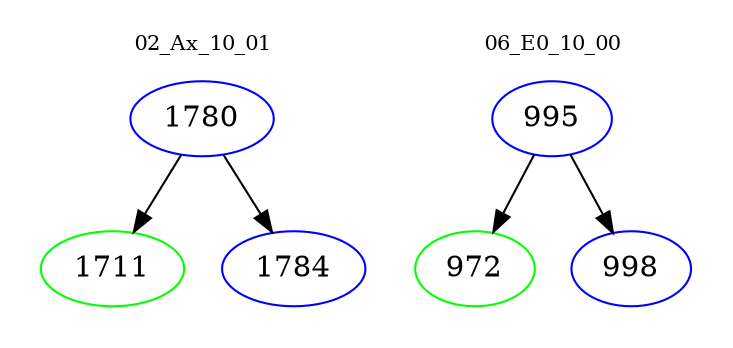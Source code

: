 digraph{
subgraph cluster_0 {
color = white
label = "02_Ax_10_01";
fontsize=10;
T0_1780 [label="1780", color="blue"]
T0_1780 -> T0_1711 [color="black"]
T0_1711 [label="1711", color="green"]
T0_1780 -> T0_1784 [color="black"]
T0_1784 [label="1784", color="blue"]
}
subgraph cluster_1 {
color = white
label = "06_E0_10_00";
fontsize=10;
T1_995 [label="995", color="blue"]
T1_995 -> T1_972 [color="black"]
T1_972 [label="972", color="green"]
T1_995 -> T1_998 [color="black"]
T1_998 [label="998", color="blue"]
}
}

